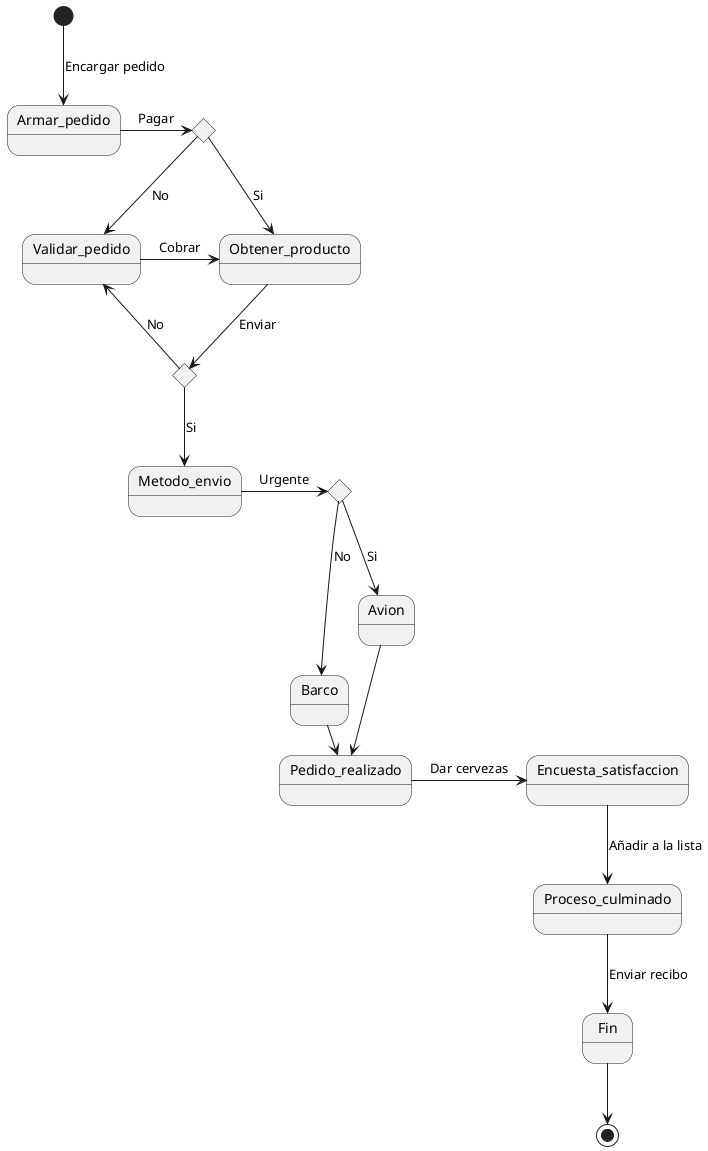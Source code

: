 @startuml Diagrama de Estado
state Armar_pedido
state Opcion1 <<choice>>
state Obtener_producto
state Validar_pedido
state Metodo_envio
state Opcion2 <<choice>>
state Avion
state Barco
state Opcion3 <<choice>>
state Pedido_realizado
state Encuesta_satisfaccion
state Proceso_culminado
state Fin

[*] --> Armar_pedido : Encargar pedido
Armar_pedido -> Opcion1 : Pagar
Opcion1--> Validar_pedido : No
Opcion1--> Obtener_producto : Si
Validar_pedido -> Obtener_producto: Cobrar
Obtener_producto -> Opcion2 : Enviar
Opcion2--> Validar_pedido : No
Opcion2 --> Metodo_envio: Si
Metodo_envio -> Opcion3 : Urgente
Opcion3-->Avion : Si
Opcion3-->Barco: No
Avion -d-> Pedido_realizado
Barco-> Pedido_realizado

Pedido_realizado-> Encuesta_satisfaccion: Dar cervezas
Encuesta_satisfaccion --> Proceso_culminado: Añadir a la lista
Proceso_culminado -d-> Fin: Enviar recibo
Fin--> [*]

@enduml
